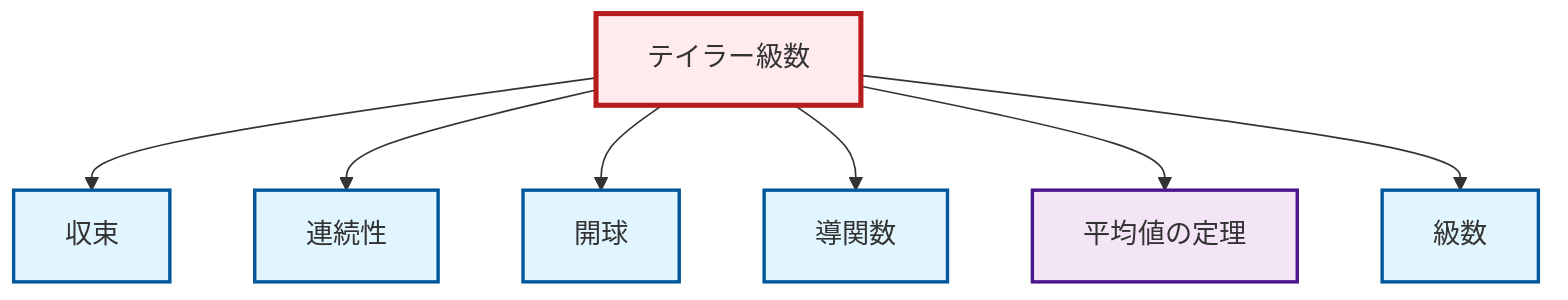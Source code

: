 graph TD
    classDef definition fill:#e1f5fe,stroke:#01579b,stroke-width:2px
    classDef theorem fill:#f3e5f5,stroke:#4a148c,stroke-width:2px
    classDef axiom fill:#fff3e0,stroke:#e65100,stroke-width:2px
    classDef example fill:#e8f5e9,stroke:#1b5e20,stroke-width:2px
    classDef current fill:#ffebee,stroke:#b71c1c,stroke-width:3px
    def-continuity["連続性"]:::definition
    def-series["級数"]:::definition
    def-open-ball["開球"]:::definition
    thm-mean-value["平均値の定理"]:::theorem
    def-convergence["収束"]:::definition
    thm-taylor-series["テイラー級数"]:::theorem
    def-derivative["導関数"]:::definition
    thm-taylor-series --> def-convergence
    thm-taylor-series --> def-continuity
    thm-taylor-series --> def-open-ball
    thm-taylor-series --> def-derivative
    thm-taylor-series --> thm-mean-value
    thm-taylor-series --> def-series
    class thm-taylor-series current